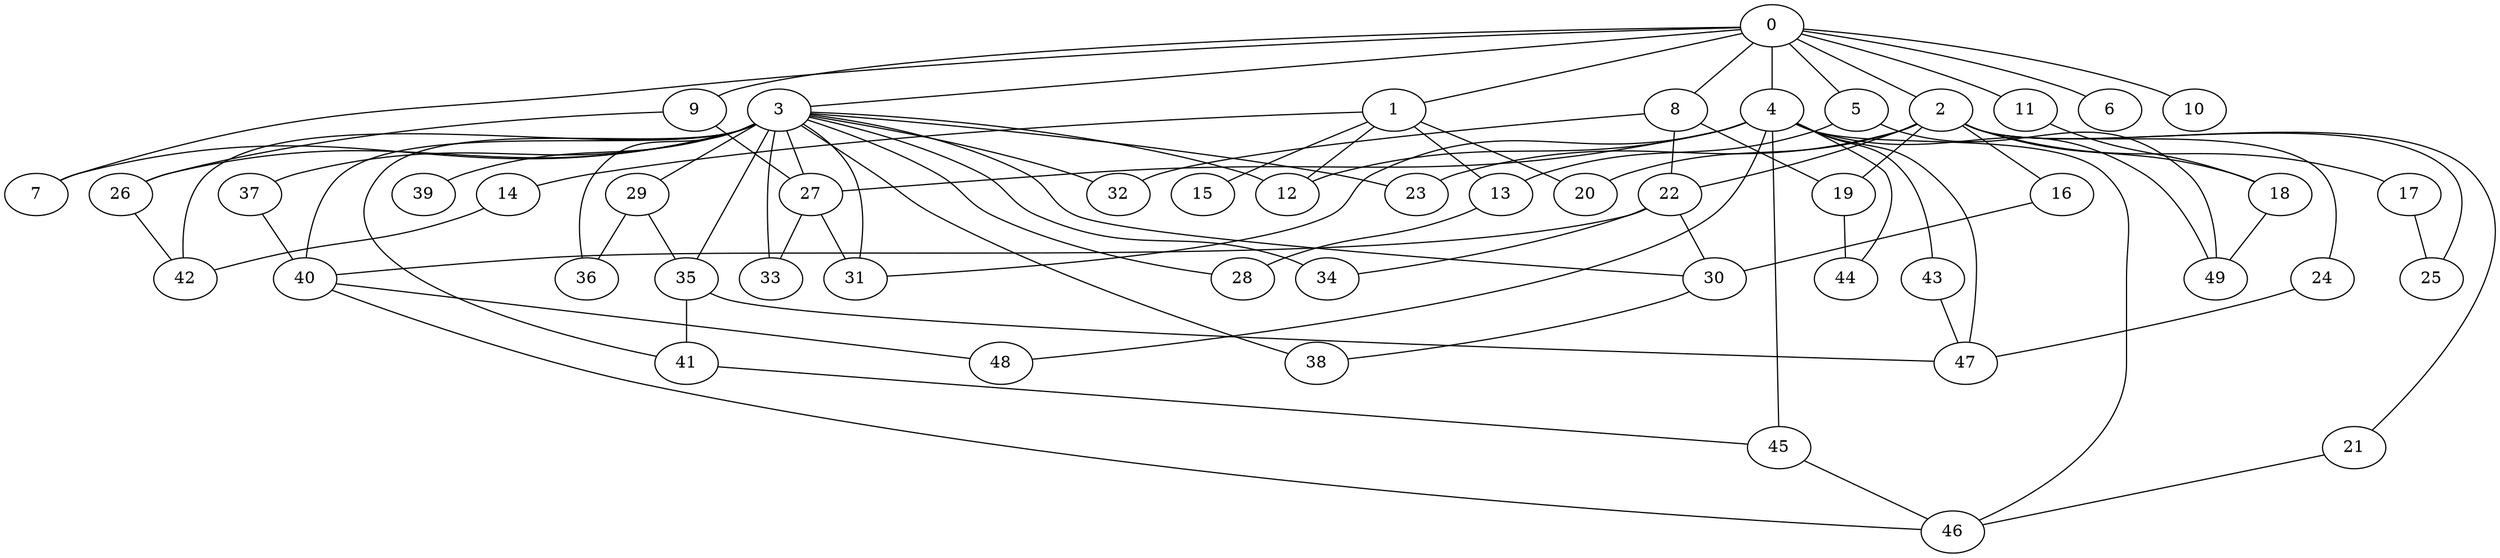 
graph graphname {
    0 -- 1
0 -- 2
0 -- 3
0 -- 4
0 -- 5
0 -- 6
0 -- 7
0 -- 8
0 -- 9
0 -- 10
0 -- 11
1 -- 12
1 -- 13
1 -- 14
1 -- 15
1 -- 20
2 -- 16
2 -- 17
2 -- 18
2 -- 19
2 -- 20
2 -- 21
2 -- 22
2 -- 23
2 -- 24
2 -- 25
3 -- 32
3 -- 34
3 -- 35
3 -- 36
3 -- 37
3 -- 38
3 -- 33
3 -- 40
3 -- 41
3 -- 42
3 -- 39
3 -- 26
3 -- 27
3 -- 28
3 -- 29
3 -- 30
3 -- 31
3 -- 7
3 -- 23
3 -- 12
4 -- 43
4 -- 44
4 -- 45
4 -- 46
4 -- 47
4 -- 48
4 -- 27
4 -- 31
4 -- 49
4 -- 12
5 -- 49
5 -- 13
8 -- 19
8 -- 32
8 -- 22
9 -- 26
9 -- 27
11 -- 18
13 -- 28
14 -- 42
16 -- 30
17 -- 25
18 -- 49
19 -- 44
21 -- 46
22 -- 34
22 -- 30
22 -- 40
24 -- 47
26 -- 42
27 -- 33
27 -- 31
29 -- 35
29 -- 36
30 -- 38
35 -- 41
35 -- 47
37 -- 40
40 -- 46
40 -- 48
41 -- 45
43 -- 47
45 -- 46

}
